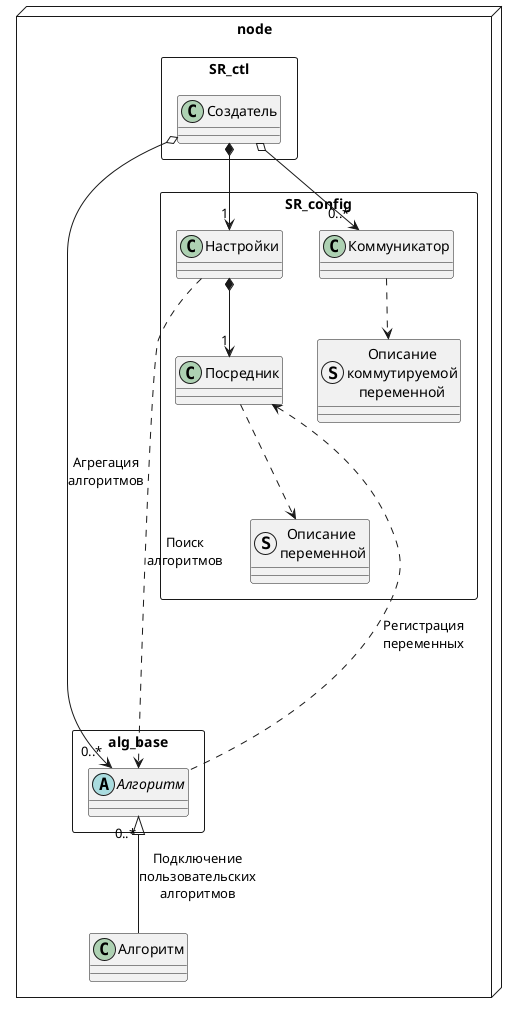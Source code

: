 @startuml frame_simple_mnemonic node
skinparam groupInheritance 4

package node <<Node>> $node {
    package SR_config <<Rectangle>> $SR_config {
        struct "Описание\nкоммутируемой\nпеременной" as link_var_discriptor {

        }
        
        class "Коммуникатор" as Link_MPI $Link_MPI {

        }
        
        struct "Описание \nпеременной" as SR_var_descriptor $SR_var_descriptor {

        }
        
        class "Посредник" as SR_var_list {

        }
        
        class "Настройки" as SR_Settings $SR_Settings {

        }
    }

    package alg_base <<Rectangle>> $alg_base {
        abstract "Алгоритм" as SR_calc_proc $SR_calc_proc {

        }
    }

    package SR_ctl <<Rectangle>> $SR_ctl {
        class "Создатель" as SR_ctl_type $SR_ctl_type {

        }
    }

    class "Алгоритм" as SR_auto_ctl $SR_auto_ctl {

    }
}

SR_ctl_type o--> "0..*" Link_MPI
SR_ctl_type *--> "1" SR_Settings
SR_ctl_type o-r-> "0..*" SR_calc_proc : Агрегация\nалгоритмов

Link_MPI ..> link_var_discriptor

SR_var_list ..> SR_var_descriptor

SR_Settings *--> "1" SR_var_list
SR_Settings .....> SR_calc_proc : Поиск\nалгоритмов

SR_var_list <.. SR_calc_proc : Регистрация\nпеременных

SR_calc_proc "0..*" <|-- SR_auto_ctl : Подключение\nпользовательских\nалгоритмов

@enduml
